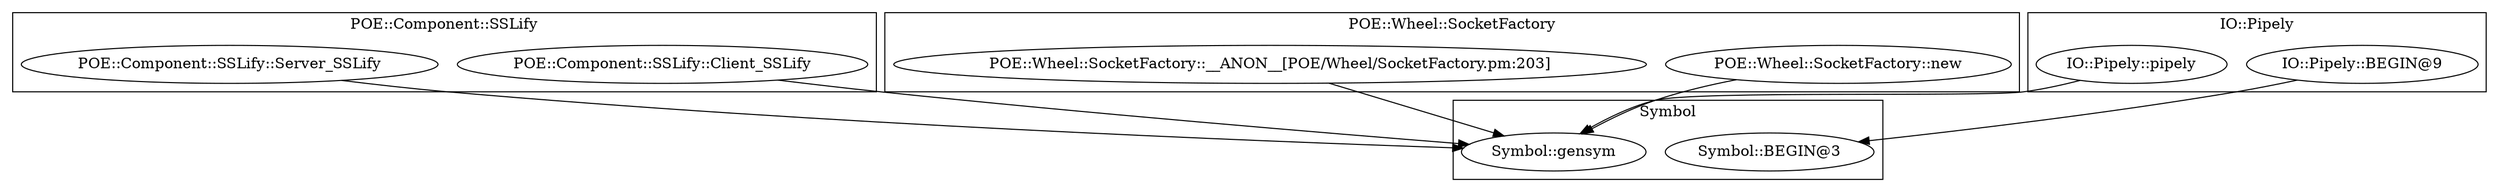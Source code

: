 digraph {
graph [overlap=false]
subgraph cluster_POE_Component_SSLify {
	label="POE::Component::SSLify";
	"POE::Component::SSLify::Client_SSLify";
	"POE::Component::SSLify::Server_SSLify";
}
subgraph cluster_POE_Wheel_SocketFactory {
	label="POE::Wheel::SocketFactory";
	"POE::Wheel::SocketFactory::new";
	"POE::Wheel::SocketFactory::__ANON__[POE/Wheel/SocketFactory.pm:203]";
}
subgraph cluster_IO_Pipely {
	label="IO::Pipely";
	"IO::Pipely::BEGIN@9";
	"IO::Pipely::pipely";
}
subgraph cluster_Symbol {
	label="Symbol";
	"Symbol::gensym";
	"Symbol::BEGIN@3";
}
"IO::Pipely::pipely" -> "Symbol::gensym";
"POE::Component::SSLify::Client_SSLify" -> "Symbol::gensym";
"POE::Wheel::SocketFactory::__ANON__[POE/Wheel/SocketFactory.pm:203]" -> "Symbol::gensym";
"POE::Component::SSLify::Server_SSLify" -> "Symbol::gensym";
"POE::Wheel::SocketFactory::new" -> "Symbol::gensym";
"IO::Pipely::BEGIN@9" -> "Symbol::BEGIN@3";
}
